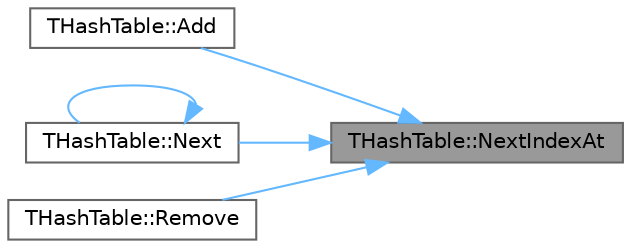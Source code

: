 digraph "THashTable::NextIndexAt"
{
 // INTERACTIVE_SVG=YES
 // LATEX_PDF_SIZE
  bgcolor="transparent";
  edge [fontname=Helvetica,fontsize=10,labelfontname=Helvetica,labelfontsize=10];
  node [fontname=Helvetica,fontsize=10,shape=box,height=0.2,width=0.4];
  rankdir="RL";
  Node1 [id="Node000001",label="THashTable::NextIndexAt",height=0.2,width=0.4,color="gray40", fillcolor="grey60", style="filled", fontcolor="black",tooltip=" "];
  Node1 -> Node2 [id="edge1_Node000001_Node000002",dir="back",color="steelblue1",style="solid",tooltip=" "];
  Node2 [id="Node000002",label="THashTable::Add",height=0.2,width=0.4,color="grey40", fillcolor="white", style="filled",URL="$d7/d61/classTHashTable.html#afc970cf1cb0e88f9c3214605e9183046",tooltip=" "];
  Node1 -> Node3 [id="edge2_Node000001_Node000003",dir="back",color="steelblue1",style="solid",tooltip=" "];
  Node3 [id="Node000003",label="THashTable::Next",height=0.2,width=0.4,color="grey40", fillcolor="white", style="filled",URL="$d7/d61/classTHashTable.html#aa61dfb21a85dad10fe373a15c7fe5a44",tooltip=" "];
  Node3 -> Node3 [id="edge3_Node000003_Node000003",dir="back",color="steelblue1",style="solid",tooltip=" "];
  Node1 -> Node4 [id="edge4_Node000001_Node000004",dir="back",color="steelblue1",style="solid",tooltip=" "];
  Node4 [id="Node000004",label="THashTable::Remove",height=0.2,width=0.4,color="grey40", fillcolor="white", style="filled",URL="$d7/d61/classTHashTable.html#a31293a40000307ded9471ebf1ff0abd7",tooltip=" "];
}
